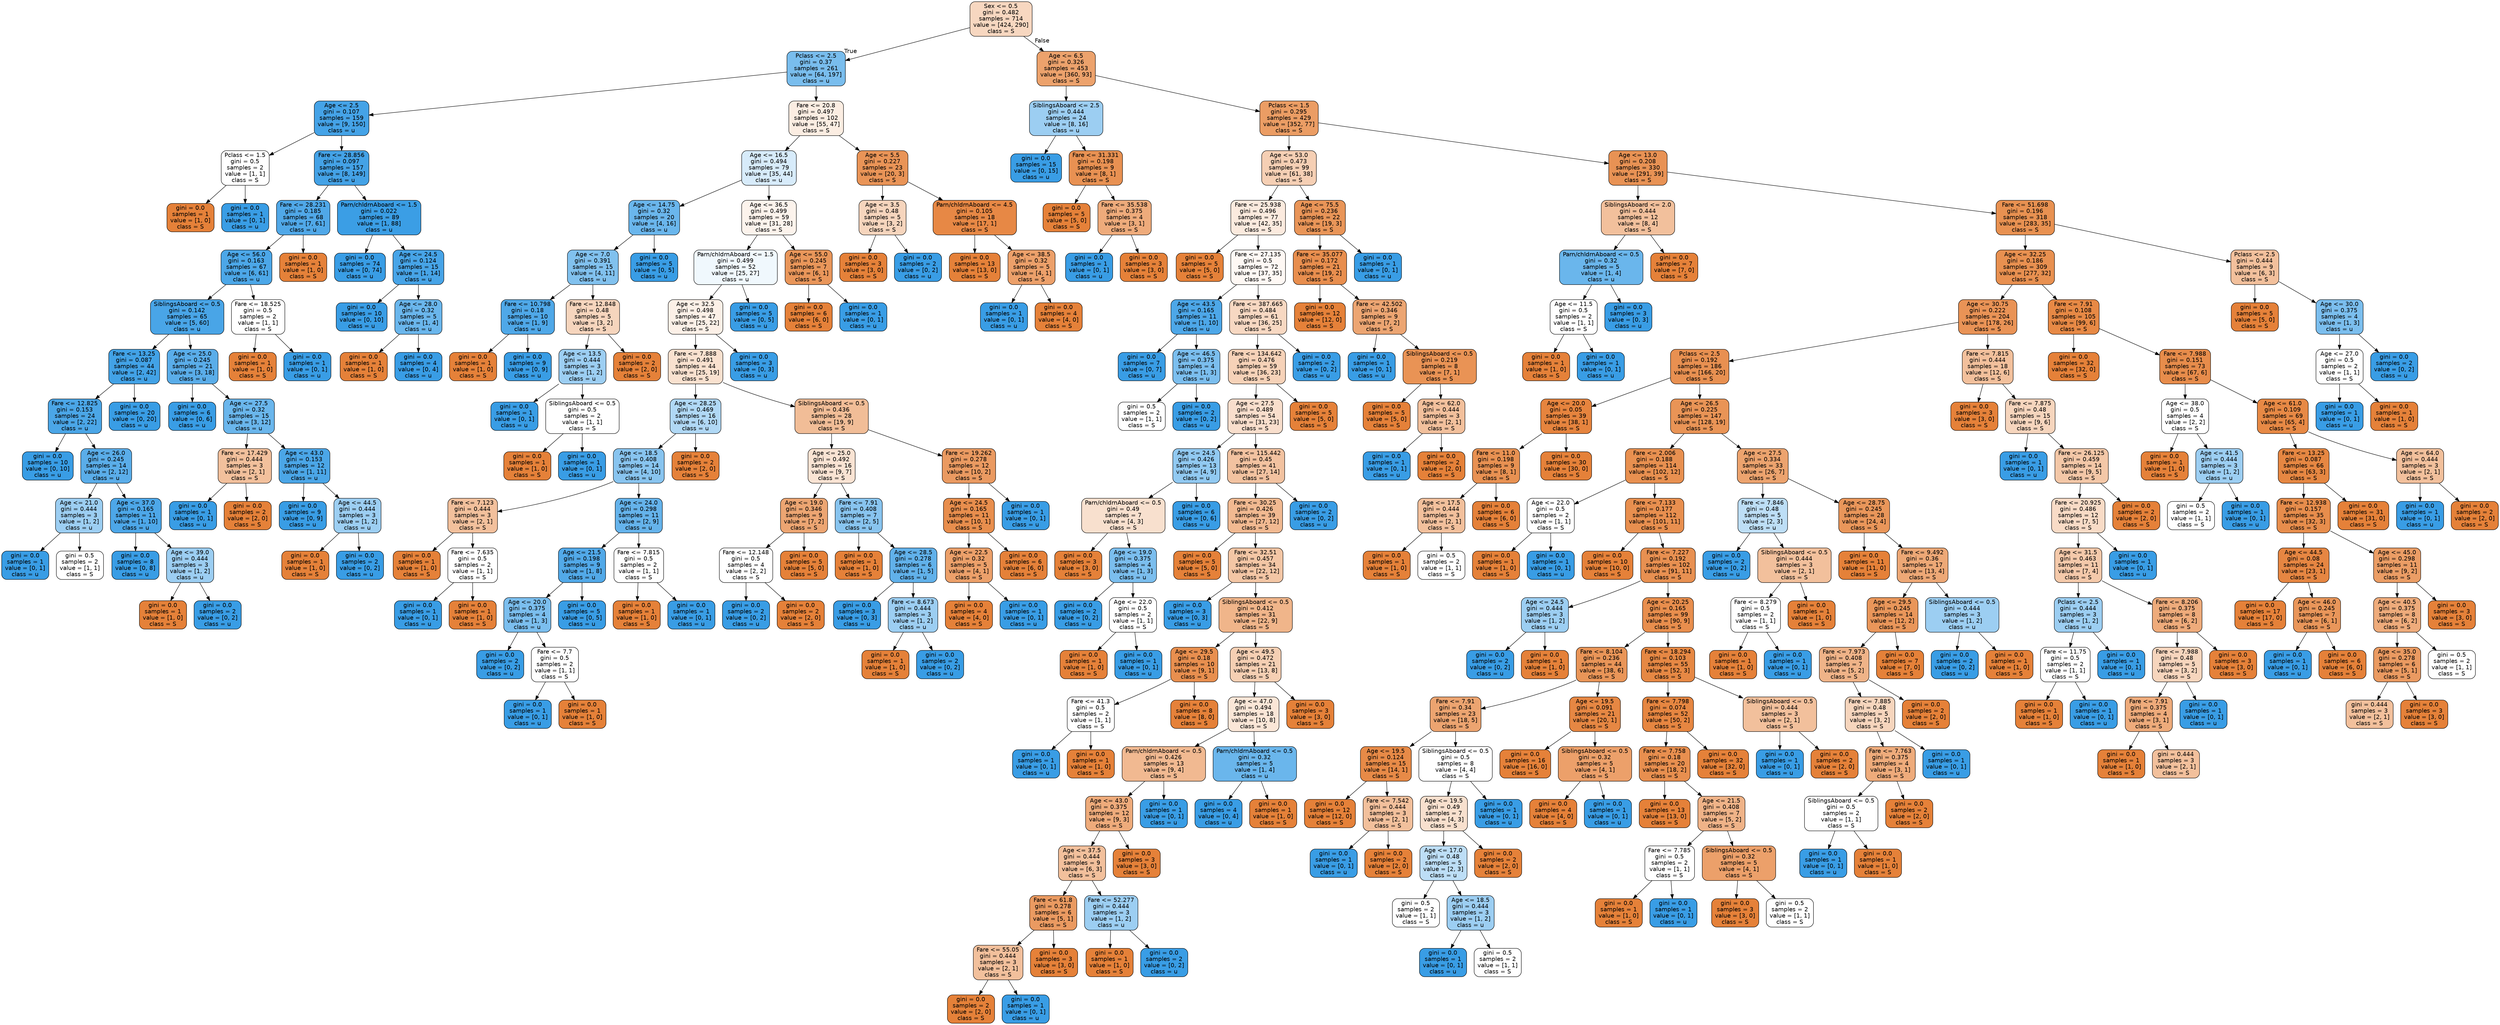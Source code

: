 digraph Tree {
node [shape=box, style="filled, rounded", color="black", fontname=helvetica] ;
edge [fontname=helvetica] ;
0 [label="Sex <= 0.5\ngini = 0.482\nsamples = 714\nvalue = [424, 290]\nclass = S", fillcolor="#f7d7c0"] ;
1 [label="Pclass <= 2.5\ngini = 0.37\nsamples = 261\nvalue = [64, 197]\nclass = u", fillcolor="#79bded"] ;
0 -> 1 [labeldistance=2.5, labelangle=45, headlabel="True"] ;
2 [label="Age <= 2.5\ngini = 0.107\nsamples = 159\nvalue = [9, 150]\nclass = u", fillcolor="#45a3e7"] ;
1 -> 2 ;
3 [label="Pclass <= 1.5\ngini = 0.5\nsamples = 2\nvalue = [1, 1]\nclass = S", fillcolor="#ffffff"] ;
2 -> 3 ;
4 [label="gini = 0.0\nsamples = 1\nvalue = [1, 0]\nclass = S", fillcolor="#e58139"] ;
3 -> 4 ;
5 [label="gini = 0.0\nsamples = 1\nvalue = [0, 1]\nclass = u", fillcolor="#399de5"] ;
3 -> 5 ;
6 [label="Fare <= 28.856\ngini = 0.097\nsamples = 157\nvalue = [8, 149]\nclass = u", fillcolor="#44a2e6"] ;
2 -> 6 ;
7 [label="Fare <= 28.231\ngini = 0.185\nsamples = 68\nvalue = [7, 61]\nclass = u", fillcolor="#50a8e8"] ;
6 -> 7 ;
8 [label="Age <= 56.0\ngini = 0.163\nsamples = 67\nvalue = [6, 61]\nclass = u", fillcolor="#4ca7e8"] ;
7 -> 8 ;
9 [label="SiblingsAboard <= 0.5\ngini = 0.142\nsamples = 65\nvalue = [5, 60]\nclass = u", fillcolor="#49a5e7"] ;
8 -> 9 ;
10 [label="Fare <= 13.25\ngini = 0.087\nsamples = 44\nvalue = [2, 42]\nclass = u", fillcolor="#42a2e6"] ;
9 -> 10 ;
11 [label="Fare <= 12.825\ngini = 0.153\nsamples = 24\nvalue = [2, 22]\nclass = u", fillcolor="#4ba6e7"] ;
10 -> 11 ;
12 [label="gini = 0.0\nsamples = 10\nvalue = [0, 10]\nclass = u", fillcolor="#399de5"] ;
11 -> 12 ;
13 [label="Age <= 26.0\ngini = 0.245\nsamples = 14\nvalue = [2, 12]\nclass = u", fillcolor="#5aade9"] ;
11 -> 13 ;
14 [label="Age <= 21.0\ngini = 0.444\nsamples = 3\nvalue = [1, 2]\nclass = u", fillcolor="#9ccef2"] ;
13 -> 14 ;
15 [label="gini = 0.0\nsamples = 1\nvalue = [0, 1]\nclass = u", fillcolor="#399de5"] ;
14 -> 15 ;
16 [label="gini = 0.5\nsamples = 2\nvalue = [1, 1]\nclass = S", fillcolor="#ffffff"] ;
14 -> 16 ;
17 [label="Age <= 37.0\ngini = 0.165\nsamples = 11\nvalue = [1, 10]\nclass = u", fillcolor="#4da7e8"] ;
13 -> 17 ;
18 [label="gini = 0.0\nsamples = 8\nvalue = [0, 8]\nclass = u", fillcolor="#399de5"] ;
17 -> 18 ;
19 [label="Age <= 39.0\ngini = 0.444\nsamples = 3\nvalue = [1, 2]\nclass = u", fillcolor="#9ccef2"] ;
17 -> 19 ;
20 [label="gini = 0.0\nsamples = 1\nvalue = [1, 0]\nclass = S", fillcolor="#e58139"] ;
19 -> 20 ;
21 [label="gini = 0.0\nsamples = 2\nvalue = [0, 2]\nclass = u", fillcolor="#399de5"] ;
19 -> 21 ;
22 [label="gini = 0.0\nsamples = 20\nvalue = [0, 20]\nclass = u", fillcolor="#399de5"] ;
10 -> 22 ;
23 [label="Age <= 25.0\ngini = 0.245\nsamples = 21\nvalue = [3, 18]\nclass = u", fillcolor="#5aade9"] ;
9 -> 23 ;
24 [label="gini = 0.0\nsamples = 6\nvalue = [0, 6]\nclass = u", fillcolor="#399de5"] ;
23 -> 24 ;
25 [label="Age <= 27.5\ngini = 0.32\nsamples = 15\nvalue = [3, 12]\nclass = u", fillcolor="#6ab6ec"] ;
23 -> 25 ;
26 [label="Fare <= 17.429\ngini = 0.444\nsamples = 3\nvalue = [2, 1]\nclass = S", fillcolor="#f2c09c"] ;
25 -> 26 ;
27 [label="gini = 0.0\nsamples = 1\nvalue = [0, 1]\nclass = u", fillcolor="#399de5"] ;
26 -> 27 ;
28 [label="gini = 0.0\nsamples = 2\nvalue = [2, 0]\nclass = S", fillcolor="#e58139"] ;
26 -> 28 ;
29 [label="Age <= 43.0\ngini = 0.153\nsamples = 12\nvalue = [1, 11]\nclass = u", fillcolor="#4ba6e7"] ;
25 -> 29 ;
30 [label="gini = 0.0\nsamples = 9\nvalue = [0, 9]\nclass = u", fillcolor="#399de5"] ;
29 -> 30 ;
31 [label="Age <= 44.5\ngini = 0.444\nsamples = 3\nvalue = [1, 2]\nclass = u", fillcolor="#9ccef2"] ;
29 -> 31 ;
32 [label="gini = 0.0\nsamples = 1\nvalue = [1, 0]\nclass = S", fillcolor="#e58139"] ;
31 -> 32 ;
33 [label="gini = 0.0\nsamples = 2\nvalue = [0, 2]\nclass = u", fillcolor="#399de5"] ;
31 -> 33 ;
34 [label="Fare <= 18.525\ngini = 0.5\nsamples = 2\nvalue = [1, 1]\nclass = S", fillcolor="#ffffff"] ;
8 -> 34 ;
35 [label="gini = 0.0\nsamples = 1\nvalue = [1, 0]\nclass = S", fillcolor="#e58139"] ;
34 -> 35 ;
36 [label="gini = 0.0\nsamples = 1\nvalue = [0, 1]\nclass = u", fillcolor="#399de5"] ;
34 -> 36 ;
37 [label="gini = 0.0\nsamples = 1\nvalue = [1, 0]\nclass = S", fillcolor="#e58139"] ;
7 -> 37 ;
38 [label="Parn/chldrnAboard <= 1.5\ngini = 0.022\nsamples = 89\nvalue = [1, 88]\nclass = u", fillcolor="#3b9ee5"] ;
6 -> 38 ;
39 [label="gini = 0.0\nsamples = 74\nvalue = [0, 74]\nclass = u", fillcolor="#399de5"] ;
38 -> 39 ;
40 [label="Age <= 24.5\ngini = 0.124\nsamples = 15\nvalue = [1, 14]\nclass = u", fillcolor="#47a4e7"] ;
38 -> 40 ;
41 [label="gini = 0.0\nsamples = 10\nvalue = [0, 10]\nclass = u", fillcolor="#399de5"] ;
40 -> 41 ;
42 [label="Age <= 28.0\ngini = 0.32\nsamples = 5\nvalue = [1, 4]\nclass = u", fillcolor="#6ab6ec"] ;
40 -> 42 ;
43 [label="gini = 0.0\nsamples = 1\nvalue = [1, 0]\nclass = S", fillcolor="#e58139"] ;
42 -> 43 ;
44 [label="gini = 0.0\nsamples = 4\nvalue = [0, 4]\nclass = u", fillcolor="#399de5"] ;
42 -> 44 ;
45 [label="Fare <= 20.8\ngini = 0.497\nsamples = 102\nvalue = [55, 47]\nclass = S", fillcolor="#fbede2"] ;
1 -> 45 ;
46 [label="Age <= 16.5\ngini = 0.494\nsamples = 79\nvalue = [35, 44]\nclass = u", fillcolor="#d7ebfa"] ;
45 -> 46 ;
47 [label="Age <= 14.75\ngini = 0.32\nsamples = 20\nvalue = [4, 16]\nclass = u", fillcolor="#6ab6ec"] ;
46 -> 47 ;
48 [label="Age <= 7.0\ngini = 0.391\nsamples = 15\nvalue = [4, 11]\nclass = u", fillcolor="#81c1ee"] ;
47 -> 48 ;
49 [label="Fare <= 10.798\ngini = 0.18\nsamples = 10\nvalue = [1, 9]\nclass = u", fillcolor="#4fa8e8"] ;
48 -> 49 ;
50 [label="gini = 0.0\nsamples = 1\nvalue = [1, 0]\nclass = S", fillcolor="#e58139"] ;
49 -> 50 ;
51 [label="gini = 0.0\nsamples = 9\nvalue = [0, 9]\nclass = u", fillcolor="#399de5"] ;
49 -> 51 ;
52 [label="Fare <= 12.848\ngini = 0.48\nsamples = 5\nvalue = [3, 2]\nclass = S", fillcolor="#f6d5bd"] ;
48 -> 52 ;
53 [label="Age <= 13.5\ngini = 0.444\nsamples = 3\nvalue = [1, 2]\nclass = u", fillcolor="#9ccef2"] ;
52 -> 53 ;
54 [label="gini = 0.0\nsamples = 1\nvalue = [0, 1]\nclass = u", fillcolor="#399de5"] ;
53 -> 54 ;
55 [label="SiblingsAboard <= 0.5\ngini = 0.5\nsamples = 2\nvalue = [1, 1]\nclass = S", fillcolor="#ffffff"] ;
53 -> 55 ;
56 [label="gini = 0.0\nsamples = 1\nvalue = [1, 0]\nclass = S", fillcolor="#e58139"] ;
55 -> 56 ;
57 [label="gini = 0.0\nsamples = 1\nvalue = [0, 1]\nclass = u", fillcolor="#399de5"] ;
55 -> 57 ;
58 [label="gini = 0.0\nsamples = 2\nvalue = [2, 0]\nclass = S", fillcolor="#e58139"] ;
52 -> 58 ;
59 [label="gini = 0.0\nsamples = 5\nvalue = [0, 5]\nclass = u", fillcolor="#399de5"] ;
47 -> 59 ;
60 [label="Age <= 36.5\ngini = 0.499\nsamples = 59\nvalue = [31, 28]\nclass = S", fillcolor="#fcf3ec"] ;
46 -> 60 ;
61 [label="Parn/chldrnAboard <= 1.5\ngini = 0.499\nsamples = 52\nvalue = [25, 27]\nclass = u", fillcolor="#f0f8fd"] ;
60 -> 61 ;
62 [label="Age <= 32.5\ngini = 0.498\nsamples = 47\nvalue = [25, 22]\nclass = S", fillcolor="#fcf0e7"] ;
61 -> 62 ;
63 [label="Fare <= 7.888\ngini = 0.491\nsamples = 44\nvalue = [25, 19]\nclass = S", fillcolor="#f9e1cf"] ;
62 -> 63 ;
64 [label="Age <= 28.25\ngini = 0.469\nsamples = 16\nvalue = [6, 10]\nclass = u", fillcolor="#b0d8f5"] ;
63 -> 64 ;
65 [label="Age <= 18.5\ngini = 0.408\nsamples = 14\nvalue = [4, 10]\nclass = u", fillcolor="#88c4ef"] ;
64 -> 65 ;
66 [label="Fare <= 7.123\ngini = 0.444\nsamples = 3\nvalue = [2, 1]\nclass = S", fillcolor="#f2c09c"] ;
65 -> 66 ;
67 [label="gini = 0.0\nsamples = 1\nvalue = [1, 0]\nclass = S", fillcolor="#e58139"] ;
66 -> 67 ;
68 [label="Fare <= 7.635\ngini = 0.5\nsamples = 2\nvalue = [1, 1]\nclass = S", fillcolor="#ffffff"] ;
66 -> 68 ;
69 [label="gini = 0.0\nsamples = 1\nvalue = [0, 1]\nclass = u", fillcolor="#399de5"] ;
68 -> 69 ;
70 [label="gini = 0.0\nsamples = 1\nvalue = [1, 0]\nclass = S", fillcolor="#e58139"] ;
68 -> 70 ;
71 [label="Age <= 24.0\ngini = 0.298\nsamples = 11\nvalue = [2, 9]\nclass = u", fillcolor="#65b3eb"] ;
65 -> 71 ;
72 [label="Age <= 21.5\ngini = 0.198\nsamples = 9\nvalue = [1, 8]\nclass = u", fillcolor="#52a9e8"] ;
71 -> 72 ;
73 [label="Age <= 20.0\ngini = 0.375\nsamples = 4\nvalue = [1, 3]\nclass = u", fillcolor="#7bbeee"] ;
72 -> 73 ;
74 [label="gini = 0.0\nsamples = 2\nvalue = [0, 2]\nclass = u", fillcolor="#399de5"] ;
73 -> 74 ;
75 [label="Fare <= 7.7\ngini = 0.5\nsamples = 2\nvalue = [1, 1]\nclass = S", fillcolor="#ffffff"] ;
73 -> 75 ;
76 [label="gini = 0.0\nsamples = 1\nvalue = [0, 1]\nclass = u", fillcolor="#399de5"] ;
75 -> 76 ;
77 [label="gini = 0.0\nsamples = 1\nvalue = [1, 0]\nclass = S", fillcolor="#e58139"] ;
75 -> 77 ;
78 [label="gini = 0.0\nsamples = 5\nvalue = [0, 5]\nclass = u", fillcolor="#399de5"] ;
72 -> 78 ;
79 [label="Fare <= 7.815\ngini = 0.5\nsamples = 2\nvalue = [1, 1]\nclass = S", fillcolor="#ffffff"] ;
71 -> 79 ;
80 [label="gini = 0.0\nsamples = 1\nvalue = [1, 0]\nclass = S", fillcolor="#e58139"] ;
79 -> 80 ;
81 [label="gini = 0.0\nsamples = 1\nvalue = [0, 1]\nclass = u", fillcolor="#399de5"] ;
79 -> 81 ;
82 [label="gini = 0.0\nsamples = 2\nvalue = [2, 0]\nclass = S", fillcolor="#e58139"] ;
64 -> 82 ;
83 [label="SiblingsAboard <= 0.5\ngini = 0.436\nsamples = 28\nvalue = [19, 9]\nclass = S", fillcolor="#f1bd97"] ;
63 -> 83 ;
84 [label="Age <= 25.0\ngini = 0.492\nsamples = 16\nvalue = [9, 7]\nclass = S", fillcolor="#f9e3d3"] ;
83 -> 84 ;
85 [label="Age <= 19.0\ngini = 0.346\nsamples = 9\nvalue = [7, 2]\nclass = S", fillcolor="#eca572"] ;
84 -> 85 ;
86 [label="Fare <= 12.148\ngini = 0.5\nsamples = 4\nvalue = [2, 2]\nclass = S", fillcolor="#ffffff"] ;
85 -> 86 ;
87 [label="gini = 0.0\nsamples = 2\nvalue = [0, 2]\nclass = u", fillcolor="#399de5"] ;
86 -> 87 ;
88 [label="gini = 0.0\nsamples = 2\nvalue = [2, 0]\nclass = S", fillcolor="#e58139"] ;
86 -> 88 ;
89 [label="gini = 0.0\nsamples = 5\nvalue = [5, 0]\nclass = S", fillcolor="#e58139"] ;
85 -> 89 ;
90 [label="Fare <= 7.91\ngini = 0.408\nsamples = 7\nvalue = [2, 5]\nclass = u", fillcolor="#88c4ef"] ;
84 -> 90 ;
91 [label="gini = 0.0\nsamples = 1\nvalue = [1, 0]\nclass = S", fillcolor="#e58139"] ;
90 -> 91 ;
92 [label="Age <= 28.5\ngini = 0.278\nsamples = 6\nvalue = [1, 5]\nclass = u", fillcolor="#61b1ea"] ;
90 -> 92 ;
93 [label="gini = 0.0\nsamples = 3\nvalue = [0, 3]\nclass = u", fillcolor="#399de5"] ;
92 -> 93 ;
94 [label="Fare <= 8.673\ngini = 0.444\nsamples = 3\nvalue = [1, 2]\nclass = u", fillcolor="#9ccef2"] ;
92 -> 94 ;
95 [label="gini = 0.0\nsamples = 1\nvalue = [1, 0]\nclass = S", fillcolor="#e58139"] ;
94 -> 95 ;
96 [label="gini = 0.0\nsamples = 2\nvalue = [0, 2]\nclass = u", fillcolor="#399de5"] ;
94 -> 96 ;
97 [label="Fare <= 19.262\ngini = 0.278\nsamples = 12\nvalue = [10, 2]\nclass = S", fillcolor="#ea9a61"] ;
83 -> 97 ;
98 [label="Age <= 24.5\ngini = 0.165\nsamples = 11\nvalue = [10, 1]\nclass = S", fillcolor="#e88e4d"] ;
97 -> 98 ;
99 [label="Age <= 22.5\ngini = 0.32\nsamples = 5\nvalue = [4, 1]\nclass = S", fillcolor="#eca06a"] ;
98 -> 99 ;
100 [label="gini = 0.0\nsamples = 4\nvalue = [4, 0]\nclass = S", fillcolor="#e58139"] ;
99 -> 100 ;
101 [label="gini = 0.0\nsamples = 1\nvalue = [0, 1]\nclass = u", fillcolor="#399de5"] ;
99 -> 101 ;
102 [label="gini = 0.0\nsamples = 6\nvalue = [6, 0]\nclass = S", fillcolor="#e58139"] ;
98 -> 102 ;
103 [label="gini = 0.0\nsamples = 1\nvalue = [0, 1]\nclass = u", fillcolor="#399de5"] ;
97 -> 103 ;
104 [label="gini = 0.0\nsamples = 3\nvalue = [0, 3]\nclass = u", fillcolor="#399de5"] ;
62 -> 104 ;
105 [label="gini = 0.0\nsamples = 5\nvalue = [0, 5]\nclass = u", fillcolor="#399de5"] ;
61 -> 105 ;
106 [label="Age <= 55.0\ngini = 0.245\nsamples = 7\nvalue = [6, 1]\nclass = S", fillcolor="#e9965a"] ;
60 -> 106 ;
107 [label="gini = 0.0\nsamples = 6\nvalue = [6, 0]\nclass = S", fillcolor="#e58139"] ;
106 -> 107 ;
108 [label="gini = 0.0\nsamples = 1\nvalue = [0, 1]\nclass = u", fillcolor="#399de5"] ;
106 -> 108 ;
109 [label="Age <= 5.5\ngini = 0.227\nsamples = 23\nvalue = [20, 3]\nclass = S", fillcolor="#e99457"] ;
45 -> 109 ;
110 [label="Age <= 3.5\ngini = 0.48\nsamples = 5\nvalue = [3, 2]\nclass = S", fillcolor="#f6d5bd"] ;
109 -> 110 ;
111 [label="gini = 0.0\nsamples = 3\nvalue = [3, 0]\nclass = S", fillcolor="#e58139"] ;
110 -> 111 ;
112 [label="gini = 0.0\nsamples = 2\nvalue = [0, 2]\nclass = u", fillcolor="#399de5"] ;
110 -> 112 ;
113 [label="Parn/chldrnAboard <= 4.5\ngini = 0.105\nsamples = 18\nvalue = [17, 1]\nclass = S", fillcolor="#e78845"] ;
109 -> 113 ;
114 [label="gini = 0.0\nsamples = 13\nvalue = [13, 0]\nclass = S", fillcolor="#e58139"] ;
113 -> 114 ;
115 [label="Age <= 38.5\ngini = 0.32\nsamples = 5\nvalue = [4, 1]\nclass = S", fillcolor="#eca06a"] ;
113 -> 115 ;
116 [label="gini = 0.0\nsamples = 1\nvalue = [0, 1]\nclass = u", fillcolor="#399de5"] ;
115 -> 116 ;
117 [label="gini = 0.0\nsamples = 4\nvalue = [4, 0]\nclass = S", fillcolor="#e58139"] ;
115 -> 117 ;
118 [label="Age <= 6.5\ngini = 0.326\nsamples = 453\nvalue = [360, 93]\nclass = S", fillcolor="#eca26c"] ;
0 -> 118 [labeldistance=2.5, labelangle=-45, headlabel="False"] ;
119 [label="SiblingsAboard <= 2.5\ngini = 0.444\nsamples = 24\nvalue = [8, 16]\nclass = u", fillcolor="#9ccef2"] ;
118 -> 119 ;
120 [label="gini = 0.0\nsamples = 15\nvalue = [0, 15]\nclass = u", fillcolor="#399de5"] ;
119 -> 120 ;
121 [label="Fare <= 31.331\ngini = 0.198\nsamples = 9\nvalue = [8, 1]\nclass = S", fillcolor="#e89152"] ;
119 -> 121 ;
122 [label="gini = 0.0\nsamples = 5\nvalue = [5, 0]\nclass = S", fillcolor="#e58139"] ;
121 -> 122 ;
123 [label="Fare <= 35.538\ngini = 0.375\nsamples = 4\nvalue = [3, 1]\nclass = S", fillcolor="#eeab7b"] ;
121 -> 123 ;
124 [label="gini = 0.0\nsamples = 1\nvalue = [0, 1]\nclass = u", fillcolor="#399de5"] ;
123 -> 124 ;
125 [label="gini = 0.0\nsamples = 3\nvalue = [3, 0]\nclass = S", fillcolor="#e58139"] ;
123 -> 125 ;
126 [label="Pclass <= 1.5\ngini = 0.295\nsamples = 429\nvalue = [352, 77]\nclass = S", fillcolor="#eb9d64"] ;
118 -> 126 ;
127 [label="Age <= 53.0\ngini = 0.473\nsamples = 99\nvalue = [61, 38]\nclass = S", fillcolor="#f5cfb4"] ;
126 -> 127 ;
128 [label="Fare <= 25.938\ngini = 0.496\nsamples = 77\nvalue = [42, 35]\nclass = S", fillcolor="#fbeade"] ;
127 -> 128 ;
129 [label="gini = 0.0\nsamples = 5\nvalue = [5, 0]\nclass = S", fillcolor="#e58139"] ;
128 -> 129 ;
130 [label="Fare <= 27.135\ngini = 0.5\nsamples = 72\nvalue = [37, 35]\nclass = S", fillcolor="#fef8f4"] ;
128 -> 130 ;
131 [label="Age <= 43.5\ngini = 0.165\nsamples = 11\nvalue = [1, 10]\nclass = u", fillcolor="#4da7e8"] ;
130 -> 131 ;
132 [label="gini = 0.0\nsamples = 7\nvalue = [0, 7]\nclass = u", fillcolor="#399de5"] ;
131 -> 132 ;
133 [label="Age <= 46.5\ngini = 0.375\nsamples = 4\nvalue = [1, 3]\nclass = u", fillcolor="#7bbeee"] ;
131 -> 133 ;
134 [label="gini = 0.5\nsamples = 2\nvalue = [1, 1]\nclass = S", fillcolor="#ffffff"] ;
133 -> 134 ;
135 [label="gini = 0.0\nsamples = 2\nvalue = [0, 2]\nclass = u", fillcolor="#399de5"] ;
133 -> 135 ;
136 [label="Fare <= 387.665\ngini = 0.484\nsamples = 61\nvalue = [36, 25]\nclass = S", fillcolor="#f7d8c2"] ;
130 -> 136 ;
137 [label="Fare <= 134.642\ngini = 0.476\nsamples = 59\nvalue = [36, 23]\nclass = S", fillcolor="#f6d2b8"] ;
136 -> 137 ;
138 [label="Age <= 27.5\ngini = 0.489\nsamples = 54\nvalue = [31, 23]\nclass = S", fillcolor="#f8decc"] ;
137 -> 138 ;
139 [label="Age <= 24.5\ngini = 0.426\nsamples = 13\nvalue = [4, 9]\nclass = u", fillcolor="#91c9f1"] ;
138 -> 139 ;
140 [label="Parn/chldrnAboard <= 0.5\ngini = 0.49\nsamples = 7\nvalue = [4, 3]\nclass = S", fillcolor="#f8e0ce"] ;
139 -> 140 ;
141 [label="gini = 0.0\nsamples = 3\nvalue = [3, 0]\nclass = S", fillcolor="#e58139"] ;
140 -> 141 ;
142 [label="Age <= 19.0\ngini = 0.375\nsamples = 4\nvalue = [1, 3]\nclass = u", fillcolor="#7bbeee"] ;
140 -> 142 ;
143 [label="gini = 0.0\nsamples = 2\nvalue = [0, 2]\nclass = u", fillcolor="#399de5"] ;
142 -> 143 ;
144 [label="Age <= 22.0\ngini = 0.5\nsamples = 2\nvalue = [1, 1]\nclass = S", fillcolor="#ffffff"] ;
142 -> 144 ;
145 [label="gini = 0.0\nsamples = 1\nvalue = [1, 0]\nclass = S", fillcolor="#e58139"] ;
144 -> 145 ;
146 [label="gini = 0.0\nsamples = 1\nvalue = [0, 1]\nclass = u", fillcolor="#399de5"] ;
144 -> 146 ;
147 [label="gini = 0.0\nsamples = 6\nvalue = [0, 6]\nclass = u", fillcolor="#399de5"] ;
139 -> 147 ;
148 [label="Fare <= 115.442\ngini = 0.45\nsamples = 41\nvalue = [27, 14]\nclass = S", fillcolor="#f2c2a0"] ;
138 -> 148 ;
149 [label="Fare <= 30.25\ngini = 0.426\nsamples = 39\nvalue = [27, 12]\nclass = S", fillcolor="#f1b991"] ;
148 -> 149 ;
150 [label="gini = 0.0\nsamples = 5\nvalue = [5, 0]\nclass = S", fillcolor="#e58139"] ;
149 -> 150 ;
151 [label="Fare <= 32.51\ngini = 0.457\nsamples = 34\nvalue = [22, 12]\nclass = S", fillcolor="#f3c6a5"] ;
149 -> 151 ;
152 [label="gini = 0.0\nsamples = 3\nvalue = [0, 3]\nclass = u", fillcolor="#399de5"] ;
151 -> 152 ;
153 [label="SiblingsAboard <= 0.5\ngini = 0.412\nsamples = 31\nvalue = [22, 9]\nclass = S", fillcolor="#f0b58a"] ;
151 -> 153 ;
154 [label="Age <= 29.5\ngini = 0.18\nsamples = 10\nvalue = [9, 1]\nclass = S", fillcolor="#e88f4f"] ;
153 -> 154 ;
155 [label="Fare <= 41.3\ngini = 0.5\nsamples = 2\nvalue = [1, 1]\nclass = S", fillcolor="#ffffff"] ;
154 -> 155 ;
156 [label="gini = 0.0\nsamples = 1\nvalue = [0, 1]\nclass = u", fillcolor="#399de5"] ;
155 -> 156 ;
157 [label="gini = 0.0\nsamples = 1\nvalue = [1, 0]\nclass = S", fillcolor="#e58139"] ;
155 -> 157 ;
158 [label="gini = 0.0\nsamples = 8\nvalue = [8, 0]\nclass = S", fillcolor="#e58139"] ;
154 -> 158 ;
159 [label="Age <= 49.5\ngini = 0.472\nsamples = 21\nvalue = [13, 8]\nclass = S", fillcolor="#f5cfb3"] ;
153 -> 159 ;
160 [label="Age <= 47.0\ngini = 0.494\nsamples = 18\nvalue = [10, 8]\nclass = S", fillcolor="#fae6d7"] ;
159 -> 160 ;
161 [label="Parn/chldrnAboard <= 0.5\ngini = 0.426\nsamples = 13\nvalue = [9, 4]\nclass = S", fillcolor="#f1b991"] ;
160 -> 161 ;
162 [label="Age <= 43.0\ngini = 0.375\nsamples = 12\nvalue = [9, 3]\nclass = S", fillcolor="#eeab7b"] ;
161 -> 162 ;
163 [label="Age <= 37.5\ngini = 0.444\nsamples = 9\nvalue = [6, 3]\nclass = S", fillcolor="#f2c09c"] ;
162 -> 163 ;
164 [label="Fare <= 61.8\ngini = 0.278\nsamples = 6\nvalue = [5, 1]\nclass = S", fillcolor="#ea9a61"] ;
163 -> 164 ;
165 [label="Fare <= 55.05\ngini = 0.444\nsamples = 3\nvalue = [2, 1]\nclass = S", fillcolor="#f2c09c"] ;
164 -> 165 ;
166 [label="gini = 0.0\nsamples = 2\nvalue = [2, 0]\nclass = S", fillcolor="#e58139"] ;
165 -> 166 ;
167 [label="gini = 0.0\nsamples = 1\nvalue = [0, 1]\nclass = u", fillcolor="#399de5"] ;
165 -> 167 ;
168 [label="gini = 0.0\nsamples = 3\nvalue = [3, 0]\nclass = S", fillcolor="#e58139"] ;
164 -> 168 ;
169 [label="Fare <= 52.277\ngini = 0.444\nsamples = 3\nvalue = [1, 2]\nclass = u", fillcolor="#9ccef2"] ;
163 -> 169 ;
170 [label="gini = 0.0\nsamples = 1\nvalue = [1, 0]\nclass = S", fillcolor="#e58139"] ;
169 -> 170 ;
171 [label="gini = 0.0\nsamples = 2\nvalue = [0, 2]\nclass = u", fillcolor="#399de5"] ;
169 -> 171 ;
172 [label="gini = 0.0\nsamples = 3\nvalue = [3, 0]\nclass = S", fillcolor="#e58139"] ;
162 -> 172 ;
173 [label="gini = 0.0\nsamples = 1\nvalue = [0, 1]\nclass = u", fillcolor="#399de5"] ;
161 -> 173 ;
174 [label="Parn/chldrnAboard <= 0.5\ngini = 0.32\nsamples = 5\nvalue = [1, 4]\nclass = u", fillcolor="#6ab6ec"] ;
160 -> 174 ;
175 [label="gini = 0.0\nsamples = 4\nvalue = [0, 4]\nclass = u", fillcolor="#399de5"] ;
174 -> 175 ;
176 [label="gini = 0.0\nsamples = 1\nvalue = [1, 0]\nclass = S", fillcolor="#e58139"] ;
174 -> 176 ;
177 [label="gini = 0.0\nsamples = 3\nvalue = [3, 0]\nclass = S", fillcolor="#e58139"] ;
159 -> 177 ;
178 [label="gini = 0.0\nsamples = 2\nvalue = [0, 2]\nclass = u", fillcolor="#399de5"] ;
148 -> 178 ;
179 [label="gini = 0.0\nsamples = 5\nvalue = [5, 0]\nclass = S", fillcolor="#e58139"] ;
137 -> 179 ;
180 [label="gini = 0.0\nsamples = 2\nvalue = [0, 2]\nclass = u", fillcolor="#399de5"] ;
136 -> 180 ;
181 [label="Age <= 75.5\ngini = 0.236\nsamples = 22\nvalue = [19, 3]\nclass = S", fillcolor="#e99558"] ;
127 -> 181 ;
182 [label="Fare <= 35.077\ngini = 0.172\nsamples = 21\nvalue = [19, 2]\nclass = S", fillcolor="#e88e4e"] ;
181 -> 182 ;
183 [label="gini = 0.0\nsamples = 12\nvalue = [12, 0]\nclass = S", fillcolor="#e58139"] ;
182 -> 183 ;
184 [label="Fare <= 42.502\ngini = 0.346\nsamples = 9\nvalue = [7, 2]\nclass = S", fillcolor="#eca572"] ;
182 -> 184 ;
185 [label="gini = 0.0\nsamples = 1\nvalue = [0, 1]\nclass = u", fillcolor="#399de5"] ;
184 -> 185 ;
186 [label="SiblingsAboard <= 0.5\ngini = 0.219\nsamples = 8\nvalue = [7, 1]\nclass = S", fillcolor="#e99355"] ;
184 -> 186 ;
187 [label="gini = 0.0\nsamples = 5\nvalue = [5, 0]\nclass = S", fillcolor="#e58139"] ;
186 -> 187 ;
188 [label="Age <= 62.0\ngini = 0.444\nsamples = 3\nvalue = [2, 1]\nclass = S", fillcolor="#f2c09c"] ;
186 -> 188 ;
189 [label="gini = 0.0\nsamples = 1\nvalue = [0, 1]\nclass = u", fillcolor="#399de5"] ;
188 -> 189 ;
190 [label="gini = 0.0\nsamples = 2\nvalue = [2, 0]\nclass = S", fillcolor="#e58139"] ;
188 -> 190 ;
191 [label="gini = 0.0\nsamples = 1\nvalue = [0, 1]\nclass = u", fillcolor="#399de5"] ;
181 -> 191 ;
192 [label="Age <= 13.0\ngini = 0.208\nsamples = 330\nvalue = [291, 39]\nclass = S", fillcolor="#e89254"] ;
126 -> 192 ;
193 [label="SiblingsAboard <= 2.0\ngini = 0.444\nsamples = 12\nvalue = [8, 4]\nclass = S", fillcolor="#f2c09c"] ;
192 -> 193 ;
194 [label="Parn/chldrnAboard <= 0.5\ngini = 0.32\nsamples = 5\nvalue = [1, 4]\nclass = u", fillcolor="#6ab6ec"] ;
193 -> 194 ;
195 [label="Age <= 11.5\ngini = 0.5\nsamples = 2\nvalue = [1, 1]\nclass = S", fillcolor="#ffffff"] ;
194 -> 195 ;
196 [label="gini = 0.0\nsamples = 1\nvalue = [1, 0]\nclass = S", fillcolor="#e58139"] ;
195 -> 196 ;
197 [label="gini = 0.0\nsamples = 1\nvalue = [0, 1]\nclass = u", fillcolor="#399de5"] ;
195 -> 197 ;
198 [label="gini = 0.0\nsamples = 3\nvalue = [0, 3]\nclass = u", fillcolor="#399de5"] ;
194 -> 198 ;
199 [label="gini = 0.0\nsamples = 7\nvalue = [7, 0]\nclass = S", fillcolor="#e58139"] ;
193 -> 199 ;
200 [label="Fare <= 51.698\ngini = 0.196\nsamples = 318\nvalue = [283, 35]\nclass = S", fillcolor="#e89151"] ;
192 -> 200 ;
201 [label="Age <= 32.25\ngini = 0.186\nsamples = 309\nvalue = [277, 32]\nclass = S", fillcolor="#e89050"] ;
200 -> 201 ;
202 [label="Age <= 30.75\ngini = 0.222\nsamples = 204\nvalue = [178, 26]\nclass = S", fillcolor="#e99356"] ;
201 -> 202 ;
203 [label="Pclass <= 2.5\ngini = 0.192\nsamples = 186\nvalue = [166, 20]\nclass = S", fillcolor="#e89051"] ;
202 -> 203 ;
204 [label="Age <= 20.0\ngini = 0.05\nsamples = 39\nvalue = [38, 1]\nclass = S", fillcolor="#e6843e"] ;
203 -> 204 ;
205 [label="Fare <= 11.0\ngini = 0.198\nsamples = 9\nvalue = [8, 1]\nclass = S", fillcolor="#e89152"] ;
204 -> 205 ;
206 [label="Age <= 17.5\ngini = 0.444\nsamples = 3\nvalue = [2, 1]\nclass = S", fillcolor="#f2c09c"] ;
205 -> 206 ;
207 [label="gini = 0.0\nsamples = 1\nvalue = [1, 0]\nclass = S", fillcolor="#e58139"] ;
206 -> 207 ;
208 [label="gini = 0.5\nsamples = 2\nvalue = [1, 1]\nclass = S", fillcolor="#ffffff"] ;
206 -> 208 ;
209 [label="gini = 0.0\nsamples = 6\nvalue = [6, 0]\nclass = S", fillcolor="#e58139"] ;
205 -> 209 ;
210 [label="gini = 0.0\nsamples = 30\nvalue = [30, 0]\nclass = S", fillcolor="#e58139"] ;
204 -> 210 ;
211 [label="Age <= 26.5\ngini = 0.225\nsamples = 147\nvalue = [128, 19]\nclass = S", fillcolor="#e99456"] ;
203 -> 211 ;
212 [label="Fare <= 2.006\ngini = 0.188\nsamples = 114\nvalue = [102, 12]\nclass = S", fillcolor="#e89050"] ;
211 -> 212 ;
213 [label="Age <= 22.0\ngini = 0.5\nsamples = 2\nvalue = [1, 1]\nclass = S", fillcolor="#ffffff"] ;
212 -> 213 ;
214 [label="gini = 0.0\nsamples = 1\nvalue = [1, 0]\nclass = S", fillcolor="#e58139"] ;
213 -> 214 ;
215 [label="gini = 0.0\nsamples = 1\nvalue = [0, 1]\nclass = u", fillcolor="#399de5"] ;
213 -> 215 ;
216 [label="Fare <= 7.133\ngini = 0.177\nsamples = 112\nvalue = [101, 11]\nclass = S", fillcolor="#e88f4f"] ;
212 -> 216 ;
217 [label="gini = 0.0\nsamples = 10\nvalue = [10, 0]\nclass = S", fillcolor="#e58139"] ;
216 -> 217 ;
218 [label="Fare <= 7.227\ngini = 0.192\nsamples = 102\nvalue = [91, 11]\nclass = S", fillcolor="#e89051"] ;
216 -> 218 ;
219 [label="Age <= 24.5\ngini = 0.444\nsamples = 3\nvalue = [1, 2]\nclass = u", fillcolor="#9ccef2"] ;
218 -> 219 ;
220 [label="gini = 0.0\nsamples = 2\nvalue = [0, 2]\nclass = u", fillcolor="#399de5"] ;
219 -> 220 ;
221 [label="gini = 0.0\nsamples = 1\nvalue = [1, 0]\nclass = S", fillcolor="#e58139"] ;
219 -> 221 ;
222 [label="Age <= 20.25\ngini = 0.165\nsamples = 99\nvalue = [90, 9]\nclass = S", fillcolor="#e88e4d"] ;
218 -> 222 ;
223 [label="Fare <= 8.104\ngini = 0.236\nsamples = 44\nvalue = [38, 6]\nclass = S", fillcolor="#e99558"] ;
222 -> 223 ;
224 [label="Fare <= 7.91\ngini = 0.34\nsamples = 23\nvalue = [18, 5]\nclass = S", fillcolor="#eca470"] ;
223 -> 224 ;
225 [label="Age <= 19.5\ngini = 0.124\nsamples = 15\nvalue = [14, 1]\nclass = S", fillcolor="#e78a47"] ;
224 -> 225 ;
226 [label="gini = 0.0\nsamples = 12\nvalue = [12, 0]\nclass = S", fillcolor="#e58139"] ;
225 -> 226 ;
227 [label="Fare <= 7.542\ngini = 0.444\nsamples = 3\nvalue = [2, 1]\nclass = S", fillcolor="#f2c09c"] ;
225 -> 227 ;
228 [label="gini = 0.0\nsamples = 1\nvalue = [0, 1]\nclass = u", fillcolor="#399de5"] ;
227 -> 228 ;
229 [label="gini = 0.0\nsamples = 2\nvalue = [2, 0]\nclass = S", fillcolor="#e58139"] ;
227 -> 229 ;
230 [label="SiblingsAboard <= 0.5\ngini = 0.5\nsamples = 8\nvalue = [4, 4]\nclass = S", fillcolor="#ffffff"] ;
224 -> 230 ;
231 [label="Age <= 19.5\ngini = 0.49\nsamples = 7\nvalue = [4, 3]\nclass = S", fillcolor="#f8e0ce"] ;
230 -> 231 ;
232 [label="Age <= 17.0\ngini = 0.48\nsamples = 5\nvalue = [2, 3]\nclass = u", fillcolor="#bddef6"] ;
231 -> 232 ;
233 [label="gini = 0.5\nsamples = 2\nvalue = [1, 1]\nclass = S", fillcolor="#ffffff"] ;
232 -> 233 ;
234 [label="Age <= 18.5\ngini = 0.444\nsamples = 3\nvalue = [1, 2]\nclass = u", fillcolor="#9ccef2"] ;
232 -> 234 ;
235 [label="gini = 0.0\nsamples = 1\nvalue = [0, 1]\nclass = u", fillcolor="#399de5"] ;
234 -> 235 ;
236 [label="gini = 0.5\nsamples = 2\nvalue = [1, 1]\nclass = S", fillcolor="#ffffff"] ;
234 -> 236 ;
237 [label="gini = 0.0\nsamples = 2\nvalue = [2, 0]\nclass = S", fillcolor="#e58139"] ;
231 -> 237 ;
238 [label="gini = 0.0\nsamples = 1\nvalue = [0, 1]\nclass = u", fillcolor="#399de5"] ;
230 -> 238 ;
239 [label="Age <= 19.5\ngini = 0.091\nsamples = 21\nvalue = [20, 1]\nclass = S", fillcolor="#e68743"] ;
223 -> 239 ;
240 [label="gini = 0.0\nsamples = 16\nvalue = [16, 0]\nclass = S", fillcolor="#e58139"] ;
239 -> 240 ;
241 [label="SiblingsAboard <= 0.5\ngini = 0.32\nsamples = 5\nvalue = [4, 1]\nclass = S", fillcolor="#eca06a"] ;
239 -> 241 ;
242 [label="gini = 0.0\nsamples = 4\nvalue = [4, 0]\nclass = S", fillcolor="#e58139"] ;
241 -> 242 ;
243 [label="gini = 0.0\nsamples = 1\nvalue = [0, 1]\nclass = u", fillcolor="#399de5"] ;
241 -> 243 ;
244 [label="Fare <= 18.294\ngini = 0.103\nsamples = 55\nvalue = [52, 3]\nclass = S", fillcolor="#e68844"] ;
222 -> 244 ;
245 [label="Fare <= 7.798\ngini = 0.074\nsamples = 52\nvalue = [50, 2]\nclass = S", fillcolor="#e68641"] ;
244 -> 245 ;
246 [label="Fare <= 7.758\ngini = 0.18\nsamples = 20\nvalue = [18, 2]\nclass = S", fillcolor="#e88f4f"] ;
245 -> 246 ;
247 [label="gini = 0.0\nsamples = 13\nvalue = [13, 0]\nclass = S", fillcolor="#e58139"] ;
246 -> 247 ;
248 [label="Age <= 21.5\ngini = 0.408\nsamples = 7\nvalue = [5, 2]\nclass = S", fillcolor="#efb388"] ;
246 -> 248 ;
249 [label="Fare <= 7.785\ngini = 0.5\nsamples = 2\nvalue = [1, 1]\nclass = S", fillcolor="#ffffff"] ;
248 -> 249 ;
250 [label="gini = 0.0\nsamples = 1\nvalue = [1, 0]\nclass = S", fillcolor="#e58139"] ;
249 -> 250 ;
251 [label="gini = 0.0\nsamples = 1\nvalue = [0, 1]\nclass = u", fillcolor="#399de5"] ;
249 -> 251 ;
252 [label="SiblingsAboard <= 0.5\ngini = 0.32\nsamples = 5\nvalue = [4, 1]\nclass = S", fillcolor="#eca06a"] ;
248 -> 252 ;
253 [label="gini = 0.0\nsamples = 3\nvalue = [3, 0]\nclass = S", fillcolor="#e58139"] ;
252 -> 253 ;
254 [label="gini = 0.5\nsamples = 2\nvalue = [1, 1]\nclass = S", fillcolor="#ffffff"] ;
252 -> 254 ;
255 [label="gini = 0.0\nsamples = 32\nvalue = [32, 0]\nclass = S", fillcolor="#e58139"] ;
245 -> 255 ;
256 [label="SiblingsAboard <= 0.5\ngini = 0.444\nsamples = 3\nvalue = [2, 1]\nclass = S", fillcolor="#f2c09c"] ;
244 -> 256 ;
257 [label="gini = 0.0\nsamples = 1\nvalue = [0, 1]\nclass = u", fillcolor="#399de5"] ;
256 -> 257 ;
258 [label="gini = 0.0\nsamples = 2\nvalue = [2, 0]\nclass = S", fillcolor="#e58139"] ;
256 -> 258 ;
259 [label="Age <= 27.5\ngini = 0.334\nsamples = 33\nvalue = [26, 7]\nclass = S", fillcolor="#eca36e"] ;
211 -> 259 ;
260 [label="Fare <= 7.846\ngini = 0.48\nsamples = 5\nvalue = [2, 3]\nclass = u", fillcolor="#bddef6"] ;
259 -> 260 ;
261 [label="gini = 0.0\nsamples = 2\nvalue = [0, 2]\nclass = u", fillcolor="#399de5"] ;
260 -> 261 ;
262 [label="SiblingsAboard <= 0.5\ngini = 0.444\nsamples = 3\nvalue = [2, 1]\nclass = S", fillcolor="#f2c09c"] ;
260 -> 262 ;
263 [label="Fare <= 8.279\ngini = 0.5\nsamples = 2\nvalue = [1, 1]\nclass = S", fillcolor="#ffffff"] ;
262 -> 263 ;
264 [label="gini = 0.0\nsamples = 1\nvalue = [1, 0]\nclass = S", fillcolor="#e58139"] ;
263 -> 264 ;
265 [label="gini = 0.0\nsamples = 1\nvalue = [0, 1]\nclass = u", fillcolor="#399de5"] ;
263 -> 265 ;
266 [label="gini = 0.0\nsamples = 1\nvalue = [1, 0]\nclass = S", fillcolor="#e58139"] ;
262 -> 266 ;
267 [label="Age <= 28.75\ngini = 0.245\nsamples = 28\nvalue = [24, 4]\nclass = S", fillcolor="#e9965a"] ;
259 -> 267 ;
268 [label="gini = 0.0\nsamples = 11\nvalue = [11, 0]\nclass = S", fillcolor="#e58139"] ;
267 -> 268 ;
269 [label="Fare <= 9.492\ngini = 0.36\nsamples = 17\nvalue = [13, 4]\nclass = S", fillcolor="#eda876"] ;
267 -> 269 ;
270 [label="Age <= 29.5\ngini = 0.245\nsamples = 14\nvalue = [12, 2]\nclass = S", fillcolor="#e9965a"] ;
269 -> 270 ;
271 [label="Fare <= 7.973\ngini = 0.408\nsamples = 7\nvalue = [5, 2]\nclass = S", fillcolor="#efb388"] ;
270 -> 271 ;
272 [label="Fare <= 7.885\ngini = 0.48\nsamples = 5\nvalue = [3, 2]\nclass = S", fillcolor="#f6d5bd"] ;
271 -> 272 ;
273 [label="Fare <= 7.763\ngini = 0.375\nsamples = 4\nvalue = [3, 1]\nclass = S", fillcolor="#eeab7b"] ;
272 -> 273 ;
274 [label="SiblingsAboard <= 0.5\ngini = 0.5\nsamples = 2\nvalue = [1, 1]\nclass = S", fillcolor="#ffffff"] ;
273 -> 274 ;
275 [label="gini = 0.0\nsamples = 1\nvalue = [0, 1]\nclass = u", fillcolor="#399de5"] ;
274 -> 275 ;
276 [label="gini = 0.0\nsamples = 1\nvalue = [1, 0]\nclass = S", fillcolor="#e58139"] ;
274 -> 276 ;
277 [label="gini = 0.0\nsamples = 2\nvalue = [2, 0]\nclass = S", fillcolor="#e58139"] ;
273 -> 277 ;
278 [label="gini = 0.0\nsamples = 1\nvalue = [0, 1]\nclass = u", fillcolor="#399de5"] ;
272 -> 278 ;
279 [label="gini = 0.0\nsamples = 2\nvalue = [2, 0]\nclass = S", fillcolor="#e58139"] ;
271 -> 279 ;
280 [label="gini = 0.0\nsamples = 7\nvalue = [7, 0]\nclass = S", fillcolor="#e58139"] ;
270 -> 280 ;
281 [label="SiblingsAboard <= 0.5\ngini = 0.444\nsamples = 3\nvalue = [1, 2]\nclass = u", fillcolor="#9ccef2"] ;
269 -> 281 ;
282 [label="gini = 0.0\nsamples = 2\nvalue = [0, 2]\nclass = u", fillcolor="#399de5"] ;
281 -> 282 ;
283 [label="gini = 0.0\nsamples = 1\nvalue = [1, 0]\nclass = S", fillcolor="#e58139"] ;
281 -> 283 ;
284 [label="Fare <= 7.815\ngini = 0.444\nsamples = 18\nvalue = [12, 6]\nclass = S", fillcolor="#f2c09c"] ;
202 -> 284 ;
285 [label="gini = 0.0\nsamples = 3\nvalue = [3, 0]\nclass = S", fillcolor="#e58139"] ;
284 -> 285 ;
286 [label="Fare <= 7.875\ngini = 0.48\nsamples = 15\nvalue = [9, 6]\nclass = S", fillcolor="#f6d5bd"] ;
284 -> 286 ;
287 [label="gini = 0.0\nsamples = 1\nvalue = [0, 1]\nclass = u", fillcolor="#399de5"] ;
286 -> 287 ;
288 [label="Fare <= 26.125\ngini = 0.459\nsamples = 14\nvalue = [9, 5]\nclass = S", fillcolor="#f3c7a7"] ;
286 -> 288 ;
289 [label="Fare <= 20.925\ngini = 0.486\nsamples = 12\nvalue = [7, 5]\nclass = S", fillcolor="#f8dbc6"] ;
288 -> 289 ;
290 [label="Age <= 31.5\ngini = 0.463\nsamples = 11\nvalue = [7, 4]\nclass = S", fillcolor="#f4c9aa"] ;
289 -> 290 ;
291 [label="Pclass <= 2.5\ngini = 0.444\nsamples = 3\nvalue = [1, 2]\nclass = u", fillcolor="#9ccef2"] ;
290 -> 291 ;
292 [label="Fare <= 11.75\ngini = 0.5\nsamples = 2\nvalue = [1, 1]\nclass = S", fillcolor="#ffffff"] ;
291 -> 292 ;
293 [label="gini = 0.0\nsamples = 1\nvalue = [1, 0]\nclass = S", fillcolor="#e58139"] ;
292 -> 293 ;
294 [label="gini = 0.0\nsamples = 1\nvalue = [0, 1]\nclass = u", fillcolor="#399de5"] ;
292 -> 294 ;
295 [label="gini = 0.0\nsamples = 1\nvalue = [0, 1]\nclass = u", fillcolor="#399de5"] ;
291 -> 295 ;
296 [label="Fare <= 8.206\ngini = 0.375\nsamples = 8\nvalue = [6, 2]\nclass = S", fillcolor="#eeab7b"] ;
290 -> 296 ;
297 [label="Fare <= 7.988\ngini = 0.48\nsamples = 5\nvalue = [3, 2]\nclass = S", fillcolor="#f6d5bd"] ;
296 -> 297 ;
298 [label="Fare <= 7.91\ngini = 0.375\nsamples = 4\nvalue = [3, 1]\nclass = S", fillcolor="#eeab7b"] ;
297 -> 298 ;
299 [label="gini = 0.0\nsamples = 1\nvalue = [1, 0]\nclass = S", fillcolor="#e58139"] ;
298 -> 299 ;
300 [label="gini = 0.444\nsamples = 3\nvalue = [2, 1]\nclass = S", fillcolor="#f2c09c"] ;
298 -> 300 ;
301 [label="gini = 0.0\nsamples = 1\nvalue = [0, 1]\nclass = u", fillcolor="#399de5"] ;
297 -> 301 ;
302 [label="gini = 0.0\nsamples = 3\nvalue = [3, 0]\nclass = S", fillcolor="#e58139"] ;
296 -> 302 ;
303 [label="gini = 0.0\nsamples = 1\nvalue = [0, 1]\nclass = u", fillcolor="#399de5"] ;
289 -> 303 ;
304 [label="gini = 0.0\nsamples = 2\nvalue = [2, 0]\nclass = S", fillcolor="#e58139"] ;
288 -> 304 ;
305 [label="Fare <= 7.91\ngini = 0.108\nsamples = 105\nvalue = [99, 6]\nclass = S", fillcolor="#e78945"] ;
201 -> 305 ;
306 [label="gini = 0.0\nsamples = 32\nvalue = [32, 0]\nclass = S", fillcolor="#e58139"] ;
305 -> 306 ;
307 [label="Fare <= 7.988\ngini = 0.151\nsamples = 73\nvalue = [67, 6]\nclass = S", fillcolor="#e78c4b"] ;
305 -> 307 ;
308 [label="Age <= 38.0\ngini = 0.5\nsamples = 4\nvalue = [2, 2]\nclass = S", fillcolor="#ffffff"] ;
307 -> 308 ;
309 [label="gini = 0.0\nsamples = 1\nvalue = [1, 0]\nclass = S", fillcolor="#e58139"] ;
308 -> 309 ;
310 [label="Age <= 41.5\ngini = 0.444\nsamples = 3\nvalue = [1, 2]\nclass = u", fillcolor="#9ccef2"] ;
308 -> 310 ;
311 [label="gini = 0.5\nsamples = 2\nvalue = [1, 1]\nclass = S", fillcolor="#ffffff"] ;
310 -> 311 ;
312 [label="gini = 0.0\nsamples = 1\nvalue = [0, 1]\nclass = u", fillcolor="#399de5"] ;
310 -> 312 ;
313 [label="Age <= 61.0\ngini = 0.109\nsamples = 69\nvalue = [65, 4]\nclass = S", fillcolor="#e78945"] ;
307 -> 313 ;
314 [label="Fare <= 13.25\ngini = 0.087\nsamples = 66\nvalue = [63, 3]\nclass = S", fillcolor="#e68742"] ;
313 -> 314 ;
315 [label="Fare <= 12.938\ngini = 0.157\nsamples = 35\nvalue = [32, 3]\nclass = S", fillcolor="#e78d4c"] ;
314 -> 315 ;
316 [label="Age <= 44.5\ngini = 0.08\nsamples = 24\nvalue = [23, 1]\nclass = S", fillcolor="#e68642"] ;
315 -> 316 ;
317 [label="gini = 0.0\nsamples = 17\nvalue = [17, 0]\nclass = S", fillcolor="#e58139"] ;
316 -> 317 ;
318 [label="Age <= 46.0\ngini = 0.245\nsamples = 7\nvalue = [6, 1]\nclass = S", fillcolor="#e9965a"] ;
316 -> 318 ;
319 [label="gini = 0.0\nsamples = 1\nvalue = [0, 1]\nclass = u", fillcolor="#399de5"] ;
318 -> 319 ;
320 [label="gini = 0.0\nsamples = 6\nvalue = [6, 0]\nclass = S", fillcolor="#e58139"] ;
318 -> 320 ;
321 [label="Age <= 45.0\ngini = 0.298\nsamples = 11\nvalue = [9, 2]\nclass = S", fillcolor="#eb9d65"] ;
315 -> 321 ;
322 [label="Age <= 40.5\ngini = 0.375\nsamples = 8\nvalue = [6, 2]\nclass = S", fillcolor="#eeab7b"] ;
321 -> 322 ;
323 [label="Age <= 35.0\ngini = 0.278\nsamples = 6\nvalue = [5, 1]\nclass = S", fillcolor="#ea9a61"] ;
322 -> 323 ;
324 [label="gini = 0.444\nsamples = 3\nvalue = [2, 1]\nclass = S", fillcolor="#f2c09c"] ;
323 -> 324 ;
325 [label="gini = 0.0\nsamples = 3\nvalue = [3, 0]\nclass = S", fillcolor="#e58139"] ;
323 -> 325 ;
326 [label="gini = 0.5\nsamples = 2\nvalue = [1, 1]\nclass = S", fillcolor="#ffffff"] ;
322 -> 326 ;
327 [label="gini = 0.0\nsamples = 3\nvalue = [3, 0]\nclass = S", fillcolor="#e58139"] ;
321 -> 327 ;
328 [label="gini = 0.0\nsamples = 31\nvalue = [31, 0]\nclass = S", fillcolor="#e58139"] ;
314 -> 328 ;
329 [label="Age <= 64.0\ngini = 0.444\nsamples = 3\nvalue = [2, 1]\nclass = S", fillcolor="#f2c09c"] ;
313 -> 329 ;
330 [label="gini = 0.0\nsamples = 1\nvalue = [0, 1]\nclass = u", fillcolor="#399de5"] ;
329 -> 330 ;
331 [label="gini = 0.0\nsamples = 2\nvalue = [2, 0]\nclass = S", fillcolor="#e58139"] ;
329 -> 331 ;
332 [label="Pclass <= 2.5\ngini = 0.444\nsamples = 9\nvalue = [6, 3]\nclass = S", fillcolor="#f2c09c"] ;
200 -> 332 ;
333 [label="gini = 0.0\nsamples = 5\nvalue = [5, 0]\nclass = S", fillcolor="#e58139"] ;
332 -> 333 ;
334 [label="Age <= 30.0\ngini = 0.375\nsamples = 4\nvalue = [1, 3]\nclass = u", fillcolor="#7bbeee"] ;
332 -> 334 ;
335 [label="Age <= 27.0\ngini = 0.5\nsamples = 2\nvalue = [1, 1]\nclass = S", fillcolor="#ffffff"] ;
334 -> 335 ;
336 [label="gini = 0.0\nsamples = 1\nvalue = [0, 1]\nclass = u", fillcolor="#399de5"] ;
335 -> 336 ;
337 [label="gini = 0.0\nsamples = 1\nvalue = [1, 0]\nclass = S", fillcolor="#e58139"] ;
335 -> 337 ;
338 [label="gini = 0.0\nsamples = 2\nvalue = [0, 2]\nclass = u", fillcolor="#399de5"] ;
334 -> 338 ;
}